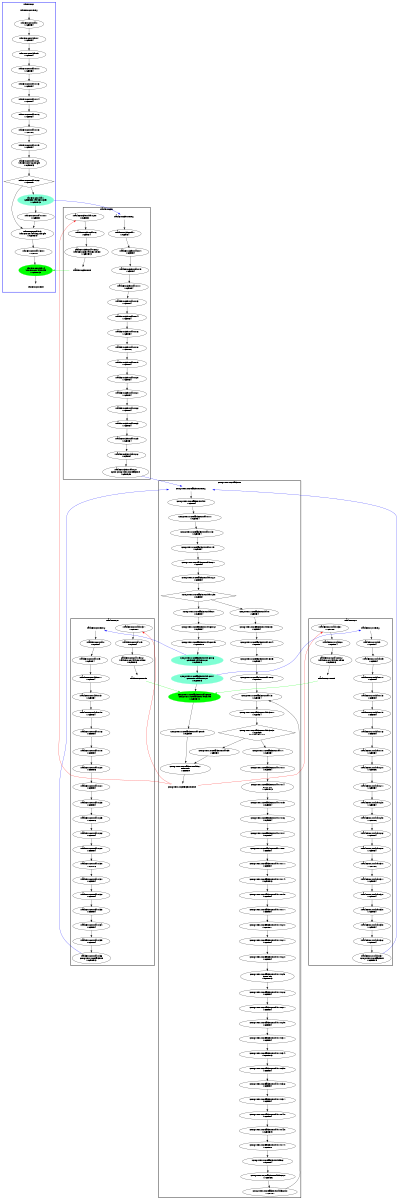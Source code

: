 digraph "CFG" {
fontsize=10;
orientation="portrait";
rankdir="TB";
size="10,8";
_thrFunc0___bb [fontsize=10, label="\"_thrFunc0___bb\"\nWCET=4", width="0.01"];
_thrFunc0___bb__7 [fontsize=10, label="\"_thrFunc0___bb__7\"\nWCET=4", width="0.01"];
_thrFunc0___bb__9 [fontsize=10, label="\"_thrFunc0___bb__9\"\nWCET=4", width="0.01"];
_thrFunc0___bb__11 [fontsize=10, label="\"_thrFunc0___bb__11\"\nWCET=4", width="0.01"];
_thrFunc0___bb__13 [fontsize=10, label="\"_thrFunc0___bb__13\"\nWCET=4", width="0.01"];
_thrFunc0___bb__14 [fontsize=10, label="\"_thrFunc0___bb__14\"\nWCET=4", width="0.01"];
_thrFunc0___bb__16 [fontsize=10, label="\"_thrFunc0___bb__16\"\nWCET=4", width="0.01"];
_thrFunc0___bb__18 [fontsize=10, label="\"_thrFunc0___bb__18\"\nWCET=6", width="0.01"];
_thrFunc0___bb__19 [fontsize=10, label="\"_thrFunc0___bb__19\"\nWCET=4", width="0.01"];
_thrFunc0___bb__20 [fontsize=10, label="_thrFunc0___bb__20\n(_thrFunc0_)mysingle\nWCET=13", width="0.01"];
_thrFunc0___bb__22 [fontsize=10, label="\"_thrFunc0___bb__22\"\nWCET=5", shape=diamond, width="0.01"];
_thrFunc0___bb11 [color=aquamarine, fontsize=10, label="_thrFunc0___bb11\nCREATE _taskFunc39_\nWCET=13", style=filled, width="0.01"];
_thrFunc0___bb11__1 [fontsize=10, label="\"_thrFunc0___bb11__1\"\nWCET=0", width="0.01"];
_thrFunc0___bb13 [fontsize=10, label="_thrFunc0___bb13\n(_thrFunc0_)leaving_single\nWCET=13", width="0.01"];
_thrFunc0___bb13__1 [fontsize=10, label="\"_thrFunc0___bb13__1\"\nWCET=0", width="0.01"];
_thrFunc0___bb14 [color=green, fontsize=10, label="_thrFunc0___bb14\n(_thrFunc0_)taskwait\nWCET=13", style=filled, width="0.01"];
_thrFunc0__entry [color="white", fontsize=10, height="0.01", label="_thrFunc0__entry", width="0.01"];
_thrFunc0__exit [color="white", fontsize=10, label="_thrFunc0__exit", width="0.01"];
_taskFunc39___bb [fontsize=10, label="\"_taskFunc39___bb\"\nWCET=4", width="0.01"];
_taskFunc39___bb__7 [fontsize=10, label="\"_taskFunc39___bb__7\"\nWCET=4", width="0.01"];
_taskFunc39___bb__9 [fontsize=10, label="\"_taskFunc39___bb__9\"\nWCET=4", width="0.01"];
_taskFunc39___bb__11 [fontsize=10, label="\"_taskFunc39___bb__11\"\nWCET=4", width="0.01"];
_taskFunc39___bb__13 [fontsize=10, label="\"_taskFunc39___bb__13\"\nWCET=4", width="0.01"];
_taskFunc39___bb__14 [fontsize=10, label="\"_taskFunc39___bb__14\"\nWCET=4", width="0.01"];
_taskFunc39___bb__16 [fontsize=10, label="\"_taskFunc39___bb__16\"\nWCET=4", width="0.01"];
_taskFunc39___bb__18 [fontsize=10, label="\"_taskFunc39___bb__18\"\nWCET=6", width="0.01"];
_taskFunc39___bb__19 [fontsize=10, label="\"_taskFunc39___bb__19\"\nWCET=4", width="0.01"];
_taskFunc39___bb__20 [fontsize=10, label="\"_taskFunc39___bb__20\"\nWCET=4", width="0.01"];
_taskFunc39___bb__21 [fontsize=10, label="\"_taskFunc39___bb__21\"\nWCET=4", width="0.01"];
_taskFunc39___bb__22 [fontsize=10, label="\"_taskFunc39___bb__22\"\nWCET=4", width="0.01"];
_taskFunc39___bb__23 [fontsize=10, label="\"_taskFunc39___bb__23\"\nWCET=4", width="0.01"];
_taskFunc39___bb__25 [fontsize=10, label="\"_taskFunc39___bb__25\"\nWCET=4", width="0.01"];
_taskFunc39___bb__26 [fontsize=10, label="\"_taskFunc39___bb__26\"\nWCET=4", width="0.01"];
_taskFunc39___bb__27 [fontsize=10, label="_taskFunc39___bb__27\nCALL compute_w_coefficients\nWCET=25", width="0.01"];
_taskFunc39___bb__28 [fontsize=10, label="\"_taskFunc39___bb__28\"\nWCET=0", width="0.01"];
_taskFunc39___bb16 [fontsize=10, label="\"_taskFunc39___bb16\"\nWCET=4", width="0.01"];
_taskFunc39___bb16__2 [fontsize=10, label="_taskFunc39___bb16__2\n(_taskFunc39_)taskenv_free\nWCET=13", width="0.01"];
_taskFunc39__entry [color="white", fontsize=10, height="0.01", label="_taskFunc39__entry", width="0.01"];
_taskFunc39__exit [color="white", fontsize=10, label="_taskFunc39__exit", width="0.01"];
compute_w_coefficients__bb [fontsize=10, label="\"compute_w_coefficients__bb\"\nWCET=4", width="0.01"];
compute_w_coefficients__bb__11 [fontsize=10, label="\"compute_w_coefficients__bb__11\"\nWCET=4", width="0.01"];
compute_w_coefficients__bb__13 [fontsize=10, label="\"compute_w_coefficients__bb__13\"\nWCET=4", width="0.01"];
compute_w_coefficients__bb__15 [fontsize=10, label="\"compute_w_coefficients__bb__15\"\nWCET=4", width="0.01"];
compute_w_coefficients__bb__21 [fontsize=10, label="\"compute_w_coefficients__bb__21\"\nWCET=4", width="0.01"];
compute_w_coefficients__bb__22 [fontsize=10, label="\"compute_w_coefficients__bb__22\"\nWCET=4", width="0.01"];
compute_w_coefficients__bb__25 [fontsize=10, label="\"compute_w_coefficients__bb__25\"\nWCET=7", shape=diamond, width="0.01"];
compute_w_coefficients__bb8 [fontsize=10, label="\"compute_w_coefficients__bb8\"\nWCET=4", width="0.01"];
compute_w_coefficients__bb8__3 [fontsize=10, label="\"compute_w_coefficients__bb8__3\"\nWCET=4", width="0.01"];
compute_w_coefficients__bb8__4 [fontsize=10, label="\"compute_w_coefficients__bb8__4\"\nWCET=4", width="0.01"];
compute_w_coefficients__bb8__5 [fontsize=10, label="\"compute_w_coefficients__bb8__5\"\nWCET=4", width="0.01"];
compute_w_coefficients__bb8__6 [fontsize=10, label="\"compute_w_coefficients__bb8__6\"\nWCET=0", width="0.01"];
compute_w_coefficients__bb13 [fontsize=10, label="\"compute_w_coefficients__bb13\"\nWCET=4", width="0.01"];
compute_w_coefficients__bb13__1 [fontsize=10, label="\"compute_w_coefficients__bb13__1\"\nWCET=4", width="0.01"];
compute_w_coefficients__bb13__3 [fontsize=10, label="\"compute_w_coefficients__bb13__3\"\nWCET=5\nbound=1500000", shape=diamond, width="0.01"];
compute_w_coefficients__bb17 [fontsize=10, label="\"compute_w_coefficients__bb17\"\nWCET=4", width="0.01"];
compute_w_coefficients__bb17__1 [fontsize=10, label="\"compute_w_coefficients__bb17__1\"\nWCET=4", width="0.01"];
compute_w_coefficients__bb17__4 [fontsize=10, label="compute_w_coefficients__bb17__4\nCALL cos\nWCET=13", width="0.01"];
compute_w_coefficients__bb17__5 [fontsize=10, label="\"compute_w_coefficients__bb17__5\"\nWCET=4", width="0.01"];
compute_w_coefficients__bb17__6 [fontsize=10, label="\"compute_w_coefficients__bb17__6\"\nWCET=4", width="0.01"];
compute_w_coefficients__bb17__7 [fontsize=10, label="\"compute_w_coefficients__bb17__7\"\nWCET=4", width="0.01"];
compute_w_coefficients__bb17__8 [fontsize=10, label="\"compute_w_coefficients__bb17__8\"\nWCET=4", width="0.01"];
compute_w_coefficients__bb17__11 [fontsize=10, label="\"compute_w_coefficients__bb17__11\"\nWCET=4", width="0.01"];
compute_w_coefficients__bb17__14 [fontsize=10, label="\"compute_w_coefficients__bb17__14\"\nWCET=13", width="0.01"];
compute_w_coefficients__bb17__15 [fontsize=10, label="\"compute_w_coefficients__bb17__15\"\nWCET=4", width="0.01"];
compute_w_coefficients__bb17__17 [fontsize=10, label="\"compute_w_coefficients__bb17__17\"\nWCET=4", width="0.01"];
compute_w_coefficients__bb17__20 [fontsize=10, label="\"compute_w_coefficients__bb17__20\"\nWCET=11", width="0.01"];
compute_w_coefficients__bb17__21 [fontsize=10, label="\"compute_w_coefficients__bb17__21\"\nWCET=4", width="0.01"];
compute_w_coefficients__bb17__22 [fontsize=10, label="\"compute_w_coefficients__bb17__22\"\nWCET=4", width="0.01"];
compute_w_coefficients__bb17__25 [fontsize=10, label="compute_w_coefficients__bb17__25\nCALL sin\nWCET=13", width="0.01"];
compute_w_coefficients__bb17__26 [fontsize=10, label="\"compute_w_coefficients__bb17__26\"\nWCET=4", width="0.01"];
compute_w_coefficients__bb17__27 [fontsize=10, label="\"compute_w_coefficients__bb17__27\"\nWCET=4", width="0.01"];
compute_w_coefficients__bb17__29 [fontsize=10, label="\"compute_w_coefficients__bb17__29\"\nWCET=4", width="0.01"];
compute_w_coefficients__bb17__31 [fontsize=10, label="\"compute_w_coefficients__bb17__31\"\nWCET=4", width="0.01"];
compute_w_coefficients__bb17__34 [fontsize=10, label="\"compute_w_coefficients__bb17__34\"\nWCET=13", width="0.01"];
compute_w_coefficients__bb17__35 [fontsize=10, label="\"compute_w_coefficients__bb17__35\"\nWCET=4", width="0.01"];
compute_w_coefficients__bb17__36 [fontsize=10, label="\"compute_w_coefficients__bb17__36\"\nWCET=4", width="0.01"];
compute_w_coefficients__bb17__37 [fontsize=10, label="\"compute_w_coefficients__bb17__37\"\nWCET=4", width="0.01"];
compute_w_coefficients__bb17__40 [fontsize=10, label="\"compute_w_coefficients__bb17__40\"\nWCET=4", width="0.01"];
compute_w_coefficients__bb17__43 [fontsize=10, label="\"compute_w_coefficients__bb17__43\"\nWCET=15", width="0.01"];
compute_w_coefficients__bb17__44 [fontsize=10, label="\"compute_w_coefficients__bb17__44\"\nWCET=0", width="0.01"];
compute_w_coefficients__bb56 [fontsize=10, label="\"compute_w_coefficients__bb56\"\nWCET=4", width="0.01"];
compute_w_coefficients__bb56__2 [fontsize=10, label="\"compute_w_coefficients__bb56__2\"\nWCET=6", width="0.01"];
compute_w_coefficients__bb56__3 [fontsize=10, label="\"compute_w_coefficients__bb56__3\"\nWCET=0", width="0.01"];
compute_w_coefficients__bb59 [fontsize=10, label="\"compute_w_coefficients__bb59\"\nWCET=0", width="0.01"];
compute_w_coefficients__bb60 [fontsize=10, label="\"compute_w_coefficients__bb60\"\nWCET=4", width="0.01"];
compute_w_coefficients__bb60__2 [fontsize=10, label="\"compute_w_coefficients__bb60__2\"\nWCET=4", width="0.01"];
compute_w_coefficients__bb60__5 [fontsize=10, label="\"compute_w_coefficients__bb60__5\"\nWCET=18", width="0.01"];
compute_w_coefficients__bb60__6 [color=aquamarine, fontsize=10, label="compute_w_coefficients__bb60__6\nCREATE _taskFunc0_\nWCET=13", style=filled, width="0.01"];
compute_w_coefficients__bb60__7 [color=aquamarine, fontsize=10, label="compute_w_coefficients__bb60__7\nCREATE _taskFunc1_\nWCET=13", style=filled, width="0.01"];
compute_w_coefficients__bb60__8 [color=green, fontsize=10, label="compute_w_coefficients__bb60__8\n(compute_w_coefficients)taskwait\nWCET=13", style=filled, width="0.01"];
compute_w_coefficients__bb60__9 [fontsize=10, label="\"compute_w_coefficients__bb60__9\"\nWCET=0", width="0.01"];
compute_w_coefficients__bb67 [fontsize=10, label="\"compute_w_coefficients__bb67\"\nRETURN\nWCET=0", width="0.01"];
compute_w_coefficients_entry [color="white", fontsize=10, height="0.01", label="compute_w_coefficients_entry", width="0.01"];
compute_w_coefficients_exit [color="white", fontsize=10, label="compute_w_coefficients_exit", width="0.01"];
_taskFunc0___bb [fontsize=10, label="\"_taskFunc0___bb\"\nWCET=4", width="0.01"];
_taskFunc0___bb__9 [fontsize=10, label="\"_taskFunc0___bb__9\"\nWCET=4", width="0.01"];
_taskFunc0___bb__11 [fontsize=10, label="\"_taskFunc0___bb__11\"\nWCET=4", width="0.01"];
_taskFunc0___bb__13 [fontsize=10, label="\"_taskFunc0___bb__13\"\nWCET=4", width="0.01"];
_taskFunc0___bb__15 [fontsize=10, label="\"_taskFunc0___bb__15\"\nWCET=4", width="0.01"];
_taskFunc0___bb__16 [fontsize=10, label="\"_taskFunc0___bb__16\"\nWCET=4", width="0.01"];
_taskFunc0___bb__18 [fontsize=10, label="\"_taskFunc0___bb__18\"\nWCET=4", width="0.01"];
_taskFunc0___bb__20 [fontsize=10, label="\"_taskFunc0___bb__20\"\nWCET=6", width="0.01"];
_taskFunc0___bb__21 [fontsize=10, label="\"_taskFunc0___bb__21\"\nWCET=4", width="0.01"];
_taskFunc0___bb__23 [fontsize=10, label="\"_taskFunc0___bb__23\"\nWCET=4", width="0.01"];
_taskFunc0___bb__25 [fontsize=10, label="\"_taskFunc0___bb__25\"\nWCET=6", width="0.01"];
_taskFunc0___bb__26 [fontsize=10, label="\"_taskFunc0___bb__26\"\nWCET=4", width="0.01"];
_taskFunc0___bb__28 [fontsize=10, label="\"_taskFunc0___bb__28\"\nWCET=4", width="0.01"];
_taskFunc0___bb__30 [fontsize=10, label="\"_taskFunc0___bb__30\"\nWCET=6", width="0.01"];
_taskFunc0___bb__31 [fontsize=10, label="\"_taskFunc0___bb__31\"\nWCET=4", width="0.01"];
_taskFunc0___bb__32 [fontsize=10, label="\"_taskFunc0___bb__32\"\nWCET=4", width="0.01"];
_taskFunc0___bb__33 [fontsize=10, label="\"_taskFunc0___bb__33\"\nWCET=4", width="0.01"];
_taskFunc0___bb__34 [fontsize=10, label="\"_taskFunc0___bb__34\"\nWCET=4", width="0.01"];
_taskFunc0___bb__35 [fontsize=10, label="\"_taskFunc0___bb__35\"\nWCET=4", width="0.01"];
_taskFunc0___bb__36 [fontsize=10, label="_taskFunc0___bb__36\n compute_w_coefficients\nWCET=13", width="0.01"];
_taskFunc0___bb__37 [fontsize=10, label="\"_taskFunc0___bb__37\"\nWCET=0", width="0.01"];
_taskFunc0___bb19 [fontsize=10, label="\"_taskFunc0___bb19\"\nWCET=4", width="0.01"];
_taskFunc0___bb19__2 [fontsize=10, label="_taskFunc0___bb19__2\n(_taskFunc0_)taskenv_free\nWCET=13", width="0.01"];
_taskFunc0__entry [color="white", fontsize=10, height="0.01", label="_taskFunc0__entry", width="0.01"];
_taskFunc0__exit [color="white", fontsize=10, label="_taskFunc0__exit", width="0.01"];
_taskFunc1___bb [fontsize=10, label="\"_taskFunc1___bb\"\nWCET=4", width="0.01"];
_taskFunc1___bb__9 [fontsize=10, label="\"_taskFunc1___bb__9\"\nWCET=4", width="0.01"];
_taskFunc1___bb__11 [fontsize=10, label="\"_taskFunc1___bb__11\"\nWCET=4", width="0.01"];
_taskFunc1___bb__13 [fontsize=10, label="\"_taskFunc1___bb__13\"\nWCET=4", width="0.01"];
_taskFunc1___bb__15 [fontsize=10, label="\"_taskFunc1___bb__15\"\nWCET=4", width="0.01"];
_taskFunc1___bb__16 [fontsize=10, label="\"_taskFunc1___bb__16\"\nWCET=4", width="0.01"];
_taskFunc1___bb__18 [fontsize=10, label="\"_taskFunc1___bb__18\"\nWCET=4", width="0.01"];
_taskFunc1___bb__20 [fontsize=10, label="\"_taskFunc1___bb__20\"\nWCET=6", width="0.01"];
_taskFunc1___bb__21 [fontsize=10, label="\"_taskFunc1___bb__21\"\nWCET=4", width="0.01"];
_taskFunc1___bb__23 [fontsize=10, label="\"_taskFunc1___bb__23\"\nWCET=4", width="0.01"];
_taskFunc1___bb__25 [fontsize=10, label="\"_taskFunc1___bb__25\"\nWCET=6", width="0.01"];
_taskFunc1___bb__26 [fontsize=10, label="\"_taskFunc1___bb__26\"\nWCET=4", width="0.01"];
_taskFunc1___bb__28 [fontsize=10, label="\"_taskFunc1___bb__28\"\nWCET=4", width="0.01"];
_taskFunc1___bb__30 [fontsize=10, label="\"_taskFunc1___bb__30\"\nWCET=6", width="0.01"];
_taskFunc1___bb__31 [fontsize=10, label="\"_taskFunc1___bb__31\"\nWCET=4", width="0.01"];
_taskFunc1___bb__32 [fontsize=10, label="\"_taskFunc1___bb__32\"\nWCET=4", width="0.01"];
_taskFunc1___bb__33 [fontsize=10, label="\"_taskFunc1___bb__33\"\nWCET=4", width="0.01"];
_taskFunc1___bb__35 [fontsize=10, label="\"_taskFunc1___bb__35\"\nWCET=4", width="0.01"];
_taskFunc1___bb__36 [fontsize=10, label="\"_taskFunc1___bb__36\"\nWCET=4", width="0.01"];
_taskFunc1___bb__37 [fontsize=10, label="_taskFunc1___bb__37\n compute_w_coefficients\nWCET=15", width="0.01"];
_taskFunc1___bb__38 [fontsize=10, label="\"_taskFunc1___bb__38\"\nWCET=0", width="0.01"];
_taskFunc1___bb20 [fontsize=10, label="\"_taskFunc1___bb20\"\nWCET=4", width="0.01"];
_taskFunc1___bb20__2 [fontsize=10, label="_taskFunc1___bb20__2\n(_taskFunc1_)taskenv_free\nWCET=13", width="0.01"];
_taskFunc1__entry [color="white", fontsize=10, height="0.01", label="_taskFunc1__entry", width="0.01"];
_taskFunc1__exit [color="white", fontsize=10, label="_taskFunc1__exit", width="0.01"];
_thrFunc0___bb -> _thrFunc0___bb__7  [key=0];
_thrFunc0___bb__7 -> _thrFunc0___bb__9  [key=0];
_thrFunc0___bb__9 -> _thrFunc0___bb__11  [key=0];
_thrFunc0___bb__11 -> _thrFunc0___bb__13  [key=0];
_thrFunc0___bb__13 -> _thrFunc0___bb__14  [key=0];
_thrFunc0___bb__14 -> _thrFunc0___bb__16  [key=0];
_thrFunc0___bb__16 -> _thrFunc0___bb__18  [key=0];
_thrFunc0___bb__18 -> _thrFunc0___bb__19  [key=0];
_thrFunc0___bb__19 -> _thrFunc0___bb__20  [key=0];
_thrFunc0___bb__20 -> _thrFunc0___bb__22  [key=0];
_thrFunc0___bb__22 -> _thrFunc0___bb11  [key=0];
_thrFunc0___bb__22 -> _thrFunc0___bb13  [key=0];
_thrFunc0___bb11 -> _thrFunc0___bb11__1  [key=0];
_thrFunc0___bb11 -> _taskFunc39__entry  [color=blue, key=0];
_thrFunc0___bb11__1 -> _thrFunc0___bb13  [key=0];
_thrFunc0___bb13 -> _thrFunc0___bb13__1  [key=0];
_thrFunc0___bb13__1 -> _thrFunc0___bb14  [key=0];
_thrFunc0___bb14 -> _thrFunc0__exit  [key=0];
_thrFunc0__entry -> _thrFunc0___bb  [key=0];
_taskFunc39___bb -> _taskFunc39___bb__7  [key=0];
_taskFunc39___bb__7 -> _taskFunc39___bb__9  [key=0];
_taskFunc39___bb__9 -> _taskFunc39___bb__11  [key=0];
_taskFunc39___bb__11 -> _taskFunc39___bb__13  [key=0];
_taskFunc39___bb__13 -> _taskFunc39___bb__14  [key=0];
_taskFunc39___bb__14 -> _taskFunc39___bb__16  [key=0];
_taskFunc39___bb__16 -> _taskFunc39___bb__18  [key=0];
_taskFunc39___bb__18 -> _taskFunc39___bb__19  [key=0];
_taskFunc39___bb__19 -> _taskFunc39___bb__20  [key=0];
_taskFunc39___bb__20 -> _taskFunc39___bb__21  [key=0];
_taskFunc39___bb__21 -> _taskFunc39___bb__22  [key=0];
_taskFunc39___bb__22 -> _taskFunc39___bb__23  [key=0];
_taskFunc39___bb__23 -> _taskFunc39___bb__25  [key=0];
_taskFunc39___bb__25 -> _taskFunc39___bb__26  [key=0];
_taskFunc39___bb__26 -> _taskFunc39___bb__27  [key=0];
_taskFunc39___bb__27 -> compute_w_coefficients_entry  [color=blue, key=0];
_taskFunc39___bb__28 -> _taskFunc39___bb16  [key=0];
_taskFunc39___bb16 -> _taskFunc39___bb16__2  [key=0];
_taskFunc39___bb16__2 -> _taskFunc39__exit  [key=0];
_taskFunc39__entry -> _taskFunc39___bb  [key=0];
_taskFunc39__exit -> _thrFunc0___bb14  [color=green, key=0];
compute_w_coefficients__bb -> compute_w_coefficients__bb__11  [key=0];
compute_w_coefficients__bb__11 -> compute_w_coefficients__bb__13  [key=0];
compute_w_coefficients__bb__13 -> compute_w_coefficients__bb__15  [key=0];
compute_w_coefficients__bb__15 -> compute_w_coefficients__bb__21  [key=0];
compute_w_coefficients__bb__21 -> compute_w_coefficients__bb__22  [key=0];
compute_w_coefficients__bb__22 -> compute_w_coefficients__bb__25  [key=0];
compute_w_coefficients__bb__25 -> compute_w_coefficients__bb8  [key=0];
compute_w_coefficients__bb__25 -> compute_w_coefficients__bb60  [key=0];
compute_w_coefficients__bb8 -> compute_w_coefficients__bb8__3  [key=0];
compute_w_coefficients__bb8__3 -> compute_w_coefficients__bb8__4  [key=0];
compute_w_coefficients__bb8__4 -> compute_w_coefficients__bb8__5  [key=0];
compute_w_coefficients__bb8__5 -> compute_w_coefficients__bb8__6  [key=0];
compute_w_coefficients__bb8__6 -> compute_w_coefficients__bb13  [key=0];
compute_w_coefficients__bb13 -> compute_w_coefficients__bb13__1  [key=0];
compute_w_coefficients__bb13__1 -> compute_w_coefficients__bb13__3  [key=0];
compute_w_coefficients__bb13__3 -> compute_w_coefficients__bb17  [key=0];
compute_w_coefficients__bb13__3 -> compute_w_coefficients__bb59  [key=0];
compute_w_coefficients__bb17 -> compute_w_coefficients__bb17__1  [key=0];
compute_w_coefficients__bb17__1 -> compute_w_coefficients__bb17__4  [key=0];
compute_w_coefficients__bb17__4 -> compute_w_coefficients__bb17__5  [key=0];
compute_w_coefficients__bb17__5 -> compute_w_coefficients__bb17__6  [key=0];
compute_w_coefficients__bb17__6 -> compute_w_coefficients__bb17__7  [key=0];
compute_w_coefficients__bb17__7 -> compute_w_coefficients__bb17__8  [key=0];
compute_w_coefficients__bb17__8 -> compute_w_coefficients__bb17__11  [key=0];
compute_w_coefficients__bb17__11 -> compute_w_coefficients__bb17__14  [key=0];
compute_w_coefficients__bb17__14 -> compute_w_coefficients__bb17__15  [key=0];
compute_w_coefficients__bb17__15 -> compute_w_coefficients__bb17__17  [key=0];
compute_w_coefficients__bb17__17 -> compute_w_coefficients__bb17__20  [key=0];
compute_w_coefficients__bb17__20 -> compute_w_coefficients__bb17__21  [key=0];
compute_w_coefficients__bb17__21 -> compute_w_coefficients__bb17__22  [key=0];
compute_w_coefficients__bb17__22 -> compute_w_coefficients__bb17__25  [key=0];
compute_w_coefficients__bb17__25 -> compute_w_coefficients__bb17__26  [key=0];
compute_w_coefficients__bb17__26 -> compute_w_coefficients__bb17__27  [key=0];
compute_w_coefficients__bb17__27 -> compute_w_coefficients__bb17__29  [key=0];
compute_w_coefficients__bb17__29 -> compute_w_coefficients__bb17__31  [key=0];
compute_w_coefficients__bb17__31 -> compute_w_coefficients__bb17__34  [key=0];
compute_w_coefficients__bb17__34 -> compute_w_coefficients__bb17__35  [key=0];
compute_w_coefficients__bb17__35 -> compute_w_coefficients__bb17__36  [key=0];
compute_w_coefficients__bb17__36 -> compute_w_coefficients__bb17__37  [key=0];
compute_w_coefficients__bb17__37 -> compute_w_coefficients__bb17__40  [key=0];
compute_w_coefficients__bb17__40 -> compute_w_coefficients__bb17__43  [key=0];
compute_w_coefficients__bb17__43 -> compute_w_coefficients__bb17__44  [key=0];
compute_w_coefficients__bb17__44 -> compute_w_coefficients__bb56  [key=0];
compute_w_coefficients__bb56 -> compute_w_coefficients__bb56__2  [key=0];
compute_w_coefficients__bb56__2 -> compute_w_coefficients__bb56__3  [key=0];
compute_w_coefficients__bb56__3 -> compute_w_coefficients__bb13  [key=0];
compute_w_coefficients__bb59 -> compute_w_coefficients__bb67  [key=0];
compute_w_coefficients__bb60 -> compute_w_coefficients__bb60__2  [key=0];
compute_w_coefficients__bb60__2 -> compute_w_coefficients__bb60__5  [key=0];
compute_w_coefficients__bb60__5 -> compute_w_coefficients__bb60__6  [key=0];
compute_w_coefficients__bb60__6 -> compute_w_coefficients__bb60__7  [key=0];
compute_w_coefficients__bb60__6 -> _taskFunc0__entry  [color=blue, key=0];
compute_w_coefficients__bb60__7 -> compute_w_coefficients__bb60__8  [key=0];
compute_w_coefficients__bb60__7 -> _taskFunc1__entry  [color=blue, key=0];
compute_w_coefficients__bb60__8 -> compute_w_coefficients__bb60__9  [key=0];
compute_w_coefficients__bb60__9 -> compute_w_coefficients__bb67  [key=0];
compute_w_coefficients__bb67 -> compute_w_coefficients_exit  [key=0];
compute_w_coefficients_entry -> compute_w_coefficients__bb  [key=0];
compute_w_coefficients_exit -> _taskFunc39___bb__28  [color=red, key=0];
compute_w_coefficients_exit -> _taskFunc0___bb__37  [color=red, key=0];
compute_w_coefficients_exit -> _taskFunc1___bb__38  [color=red, key=0];
_taskFunc0___bb -> _taskFunc0___bb__9  [key=0];
_taskFunc0___bb__9 -> _taskFunc0___bb__11  [key=0];
_taskFunc0___bb__11 -> _taskFunc0___bb__13  [key=0];
_taskFunc0___bb__13 -> _taskFunc0___bb__15  [key=0];
_taskFunc0___bb__15 -> _taskFunc0___bb__16  [key=0];
_taskFunc0___bb__16 -> _taskFunc0___bb__18  [key=0];
_taskFunc0___bb__18 -> _taskFunc0___bb__20  [key=0];
_taskFunc0___bb__20 -> _taskFunc0___bb__21  [key=0];
_taskFunc0___bb__21 -> _taskFunc0___bb__23  [key=0];
_taskFunc0___bb__23 -> _taskFunc0___bb__25  [key=0];
_taskFunc0___bb__25 -> _taskFunc0___bb__26  [key=0];
_taskFunc0___bb__26 -> _taskFunc0___bb__28  [key=0];
_taskFunc0___bb__28 -> _taskFunc0___bb__30  [key=0];
_taskFunc0___bb__30 -> _taskFunc0___bb__31  [key=0];
_taskFunc0___bb__31 -> _taskFunc0___bb__32  [key=0];
_taskFunc0___bb__32 -> _taskFunc0___bb__33  [key=0];
_taskFunc0___bb__33 -> _taskFunc0___bb__34  [key=0];
_taskFunc0___bb__34 -> _taskFunc0___bb__35  [key=0];
_taskFunc0___bb__35 -> _taskFunc0___bb__36  [key=0];
_taskFunc0___bb__36 -> compute_w_coefficients_entry  [color=blue, key=0];
_taskFunc0___bb__37 -> _taskFunc0___bb19  [key=0];
_taskFunc0___bb19 -> _taskFunc0___bb19__2  [key=0];
_taskFunc0___bb19__2 -> _taskFunc0__exit  [key=0];
_taskFunc0__entry -> _taskFunc0___bb  [key=0];
_taskFunc0__exit -> compute_w_coefficients__bb60__8  [color=green, key=0];
_taskFunc1___bb -> _taskFunc1___bb__9  [key=0];
_taskFunc1___bb__9 -> _taskFunc1___bb__11  [key=0];
_taskFunc1___bb__11 -> _taskFunc1___bb__13  [key=0];
_taskFunc1___bb__13 -> _taskFunc1___bb__15  [key=0];
_taskFunc1___bb__15 -> _taskFunc1___bb__16  [key=0];
_taskFunc1___bb__16 -> _taskFunc1___bb__18  [key=0];
_taskFunc1___bb__18 -> _taskFunc1___bb__20  [key=0];
_taskFunc1___bb__20 -> _taskFunc1___bb__21  [key=0];
_taskFunc1___bb__21 -> _taskFunc1___bb__23  [key=0];
_taskFunc1___bb__23 -> _taskFunc1___bb__25  [key=0];
_taskFunc1___bb__25 -> _taskFunc1___bb__26  [key=0];
_taskFunc1___bb__26 -> _taskFunc1___bb__28  [key=0];
_taskFunc1___bb__28 -> _taskFunc1___bb__30  [key=0];
_taskFunc1___bb__30 -> _taskFunc1___bb__31  [key=0];
_taskFunc1___bb__31 -> _taskFunc1___bb__32  [key=0];
_taskFunc1___bb__32 -> _taskFunc1___bb__33  [key=0];
_taskFunc1___bb__33 -> _taskFunc1___bb__35  [key=0];
_taskFunc1___bb__35 -> _taskFunc1___bb__36  [key=0];
_taskFunc1___bb__36 -> _taskFunc1___bb__37  [key=0];
_taskFunc1___bb__37 -> compute_w_coefficients_entry  [color=blue, key=0];
_taskFunc1___bb__38 -> _taskFunc1___bb20  [key=0];
_taskFunc1___bb20 -> _taskFunc1___bb20__2  [key=0];
_taskFunc1___bb20__2 -> _taskFunc1__exit  [key=0];
_taskFunc1__entry -> _taskFunc1___bb  [key=0];
_taskFunc1__exit -> compute_w_coefficients__bb60__8  [color=green, key=0];
subgraph "cluster__thrFunc0_" {
label=_thrFunc0_
style="bold"
color="blue"
"_thrFunc0___bb"
"_thrFunc0___bb__7"
"_thrFunc0___bb__9"
"_thrFunc0___bb__11"
"_thrFunc0___bb__13"
"_thrFunc0___bb__14"
"_thrFunc0___bb__16"
"_thrFunc0___bb__18"
"_thrFunc0___bb__19"
"_thrFunc0___bb__20"
"_thrFunc0___bb__22"
"_thrFunc0___bb11"
"_thrFunc0___bb11__1"
"_thrFunc0___bb13"
"_thrFunc0___bb13__1"
"_thrFunc0___bb14"

"_thrFunc0__entry"
"_thrFunc0__exit"
}
subgraph "cluster__taskFunc39_" {
label=_taskFunc39_
style="bold"
"_taskFunc39___bb"
"_taskFunc39___bb__7"
"_taskFunc39___bb__9"
"_taskFunc39___bb__11"
"_taskFunc39___bb__13"
"_taskFunc39___bb__14"
"_taskFunc39___bb__16"
"_taskFunc39___bb__18"
"_taskFunc39___bb__19"
"_taskFunc39___bb__20"
"_taskFunc39___bb__21"
"_taskFunc39___bb__22"
"_taskFunc39___bb__23"
"_taskFunc39___bb__25"
"_taskFunc39___bb__26"
"_taskFunc39___bb__27"
"_taskFunc39___bb__28"
"_taskFunc39___bb16"
"_taskFunc39___bb16__2"

"_taskFunc39__entry"
"_taskFunc39__exit"
}
subgraph "cluster_compute_w_coefficients" {
label=compute_w_coefficients
style="bold"
"compute_w_coefficients__bb"
"compute_w_coefficients__bb__11"
"compute_w_coefficients__bb__13"
"compute_w_coefficients__bb__15"
"compute_w_coefficients__bb__21"
"compute_w_coefficients__bb__22"
"compute_w_coefficients__bb__25"
"compute_w_coefficients__bb8"
"compute_w_coefficients__bb8__3"
"compute_w_coefficients__bb8__4"
"compute_w_coefficients__bb8__5"
"compute_w_coefficients__bb8__6"
"compute_w_coefficients__bb13"
"compute_w_coefficients__bb13__1"
"compute_w_coefficients__bb13__3"
"compute_w_coefficients__bb17"
"compute_w_coefficients__bb17__1"
"compute_w_coefficients__bb17__4"
"compute_w_coefficients__bb17__5"
"compute_w_coefficients__bb17__6"
"compute_w_coefficients__bb17__7"
"compute_w_coefficients__bb17__8"
"compute_w_coefficients__bb17__11"
"compute_w_coefficients__bb17__14"
"compute_w_coefficients__bb17__15"
"compute_w_coefficients__bb17__17"
"compute_w_coefficients__bb17__20"
"compute_w_coefficients__bb17__21"
"compute_w_coefficients__bb17__22"
"compute_w_coefficients__bb17__25"
"compute_w_coefficients__bb17__26"
"compute_w_coefficients__bb17__27"
"compute_w_coefficients__bb17__29"
"compute_w_coefficients__bb17__31"
"compute_w_coefficients__bb17__34"
"compute_w_coefficients__bb17__35"
"compute_w_coefficients__bb17__36"
"compute_w_coefficients__bb17__37"
"compute_w_coefficients__bb17__40"
"compute_w_coefficients__bb17__43"
"compute_w_coefficients__bb17__44"
"compute_w_coefficients__bb56"
"compute_w_coefficients__bb56__2"
"compute_w_coefficients__bb56__3"
"compute_w_coefficients__bb59"
"compute_w_coefficients__bb60"
"compute_w_coefficients__bb60__2"
"compute_w_coefficients__bb60__5"
"compute_w_coefficients__bb60__6"
"compute_w_coefficients__bb60__7"
"compute_w_coefficients__bb60__8"
"compute_w_coefficients__bb60__9"
"compute_w_coefficients__bb67"
"compute_w_coefficients_entry"
"compute_w_coefficients_exit"
}
subgraph "cluster__taskFunc0_" {
label=_taskFunc0_
style="bold"
"_taskFunc0___bb"
"_taskFunc0___bb__9"
"_taskFunc0___bb__11"
"_taskFunc0___bb__13"
"_taskFunc0___bb__15"
"_taskFunc0___bb__16"
"_taskFunc0___bb__18"
"_taskFunc0___bb__20"
"_taskFunc0___bb__21"
"_taskFunc0___bb__23"
"_taskFunc0___bb__25"
"_taskFunc0___bb__26"
"_taskFunc0___bb__28"
"_taskFunc0___bb__30"
"_taskFunc0___bb__31"
"_taskFunc0___bb__32"
"_taskFunc0___bb__33"
"_taskFunc0___bb__34"
"_taskFunc0___bb__35"
"_taskFunc0___bb__36"
"_taskFunc0___bb__37"
"_taskFunc0___bb19"
"_taskFunc0___bb19__2"

"_taskFunc0__entry"
"_taskFunc0__exit"
}
subgraph "cluster__taskFunc1_" {
label=_taskFunc1_
style="bold"
"_taskFunc1___bb"
"_taskFunc1___bb__9"
"_taskFunc1___bb__11"
"_taskFunc1___bb__13"
"_taskFunc1___bb__15"
"_taskFunc1___bb__16"
"_taskFunc1___bb__18"
"_taskFunc1___bb__20"
"_taskFunc1___bb__21"
"_taskFunc1___bb__23"
"_taskFunc1___bb__25"
"_taskFunc1___bb__26"
"_taskFunc1___bb__28"
"_taskFunc1___bb__30"
"_taskFunc1___bb__31"
"_taskFunc1___bb__32"
"_taskFunc1___bb__33"
"_taskFunc1___bb__35"
"_taskFunc1___bb__36"
"_taskFunc1___bb__37"
"_taskFunc1___bb__38"
"_taskFunc1___bb20"
"_taskFunc1___bb20__2"

"_taskFunc1__entry"
"_taskFunc1__exit"
}
}
